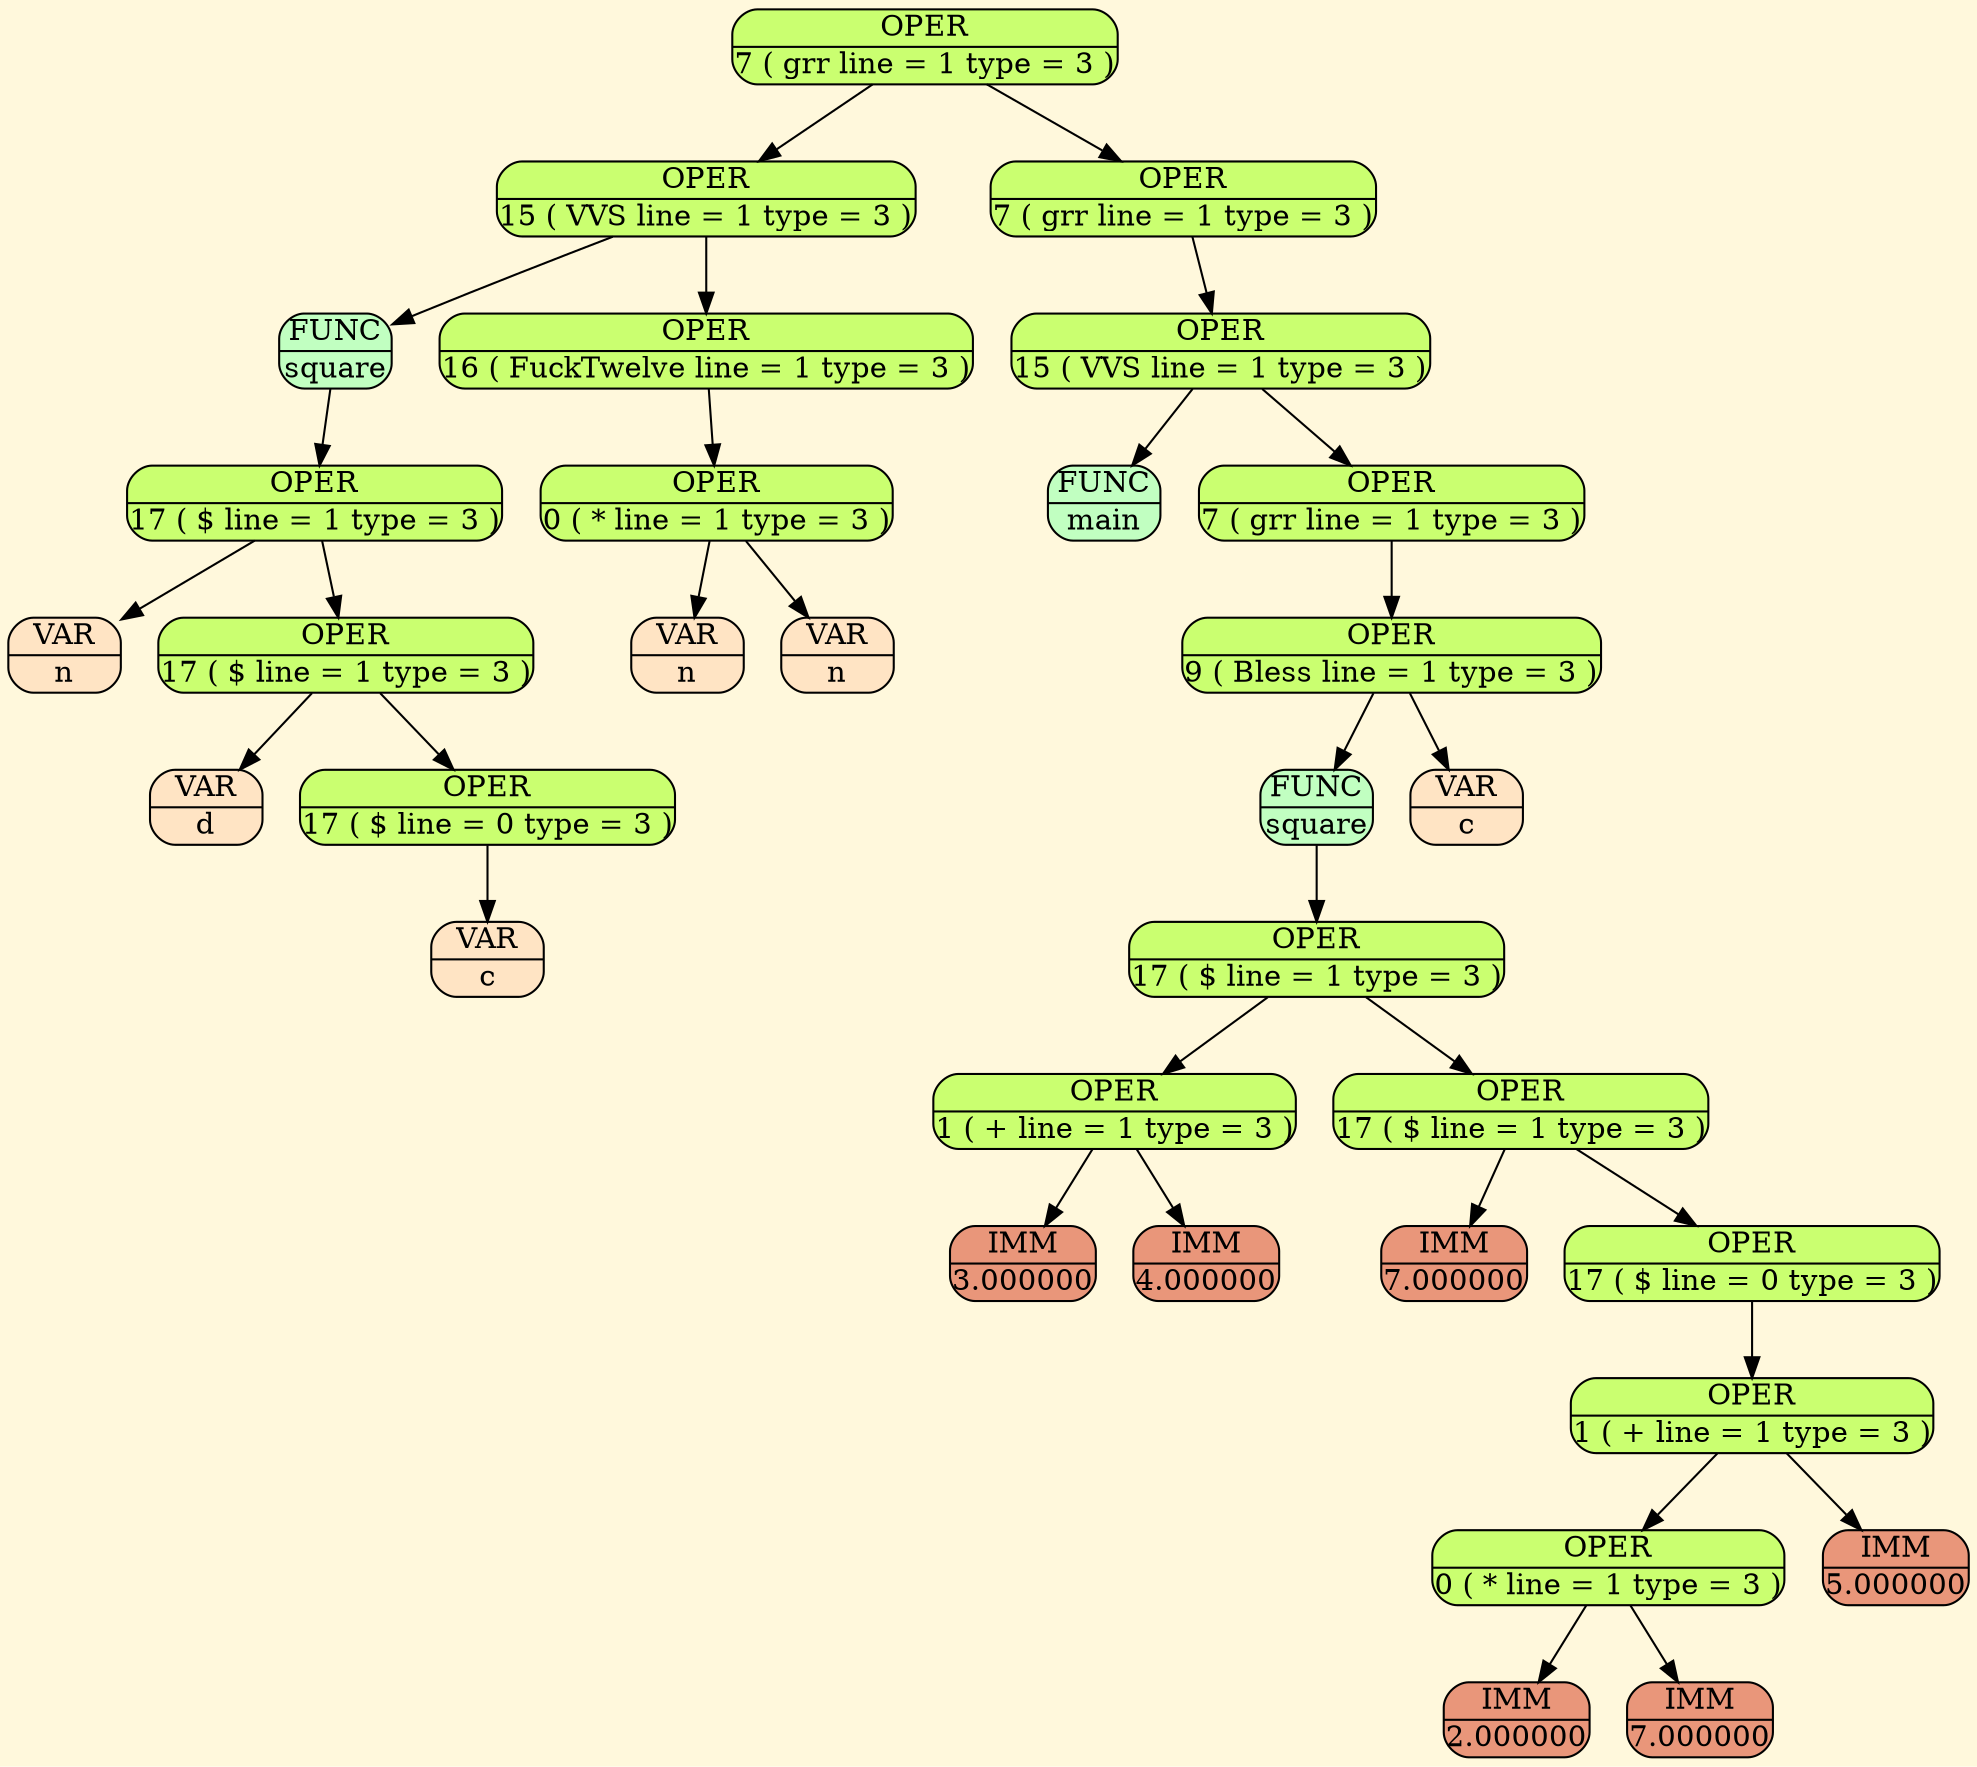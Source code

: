 digraph Tree 
{ bgcolor="cornsilk1";node[margin = "0.01"];
"node_0000021066D34530" [shape=Mrecord, style=filled, fillcolor=darkolivegreen1, label = "{ OPER | 7 ( grr line = 1 type = 3 ) }"];
"node_0000021066D35250" [shape=Mrecord, style=filled, fillcolor=darkolivegreen1, label = "{ OPER | 15 ( VVS line = 1 type = 3 ) }"];
"node_0000021066D33DC0" [shape=Mrecord, style=filled, fillcolor=darkseagreen1, label = "{ FUNC | square }"];
"node_0000021066D33B20" [shape=Mrecord, style=filled, fillcolor=darkolivegreen1, label = "{ OPER | 17 ( $ line = 1 type = 3 ) }"];
"node_0000021066D344C0" [shape=Mrecord, style=filled, fillcolor=bisque, label = "{ VAR | n }"];
"node_0000021066D351E0" [shape=Mrecord, style=filled, fillcolor=darkolivegreen1, label = "{ OPER | 17 ( $ line = 1 type = 3 ) }"];
"node_0000021066D34BC0" [shape=Mrecord, style=filled, fillcolor=bisque, label = "{ VAR | d }"];
"node_0000021066D34920" [shape=Mrecord, style=filled, fillcolor=darkolivegreen1, label = "{ OPER | 17 ( $ line = 0 type = 3 ) }"];
"node_0000021066D34140" [shape=Mrecord, style=filled, fillcolor=bisque, label = "{ VAR | c }"];
"node_0000021066D34D80" [shape=Mrecord, style=filled, fillcolor=darkolivegreen1, label = "{ OPER | 16 ( FuckTwelve line = 1 type = 3 ) }"];
"node_0000021066D34450" [shape=Mrecord, style=filled, fillcolor=darkolivegreen1, label = "{ OPER | 0 ( * line = 1 type = 3 ) }"];
"node_0000021066D34B50" [shape=Mrecord, style=filled, fillcolor=bisque, label = "{ VAR | n }"];
"node_0000021066D33B90" [shape=Mrecord, style=filled, fillcolor=bisque, label = "{ VAR | n }"];
"node_0000021066D354F0" [shape=Mrecord, style=filled, fillcolor=darkolivegreen1, label = "{ OPER | 7 ( grr line = 1 type = 3 ) }"];
"node_0000021066D34DF0" [shape=Mrecord, style=filled, fillcolor=darkolivegreen1, label = "{ OPER | 15 ( VVS line = 1 type = 3 ) }"];
"node_0000021066D35480" [shape=Mrecord, style=filled, fillcolor=darkseagreen1, label = "{ FUNC | main }"];
"node_0000021066D34FB0" [shape=Mrecord, style=filled, fillcolor=darkolivegreen1, label = "{ OPER | 7 ( grr line = 1 type = 3 ) }"];
"node_0000021066D33F80" [shape=Mrecord, style=filled, fillcolor=darkolivegreen1, label = "{ OPER | 9 ( Bless line = 1 type = 3 ) }"];
"node_0000021066D345A0" [shape=Mrecord, style=filled, fillcolor=darkseagreen1, label = "{ FUNC | square }"];
"node_0000021066D35410" [shape=Mrecord, style=filled, fillcolor=darkolivegreen1, label = "{ OPER | 17 ( $ line = 1 type = 3 ) }"];
"node_0000021066D353A0" [shape=Mrecord, style=filled, fillcolor=darkolivegreen1, label = "{ OPER | 1 ( + line = 1 type = 3 ) }"];
"node_0000021066D34C30" [shape=Mrecord, style=filled, fillcolor=darksalmon, label = "{ IMM | 3.000000 }"];
"node_0000021066D34E60" [shape=Mrecord, style=filled, fillcolor=darksalmon, label = "{ IMM | 4.000000 }"];
"node_0000021066D33FF0" [shape=Mrecord, style=filled, fillcolor=darkolivegreen1, label = "{ OPER | 17 ( $ line = 1 type = 3 ) }"];
"node_0000021066D35560" [shape=Mrecord, style=filled, fillcolor=darksalmon, label = "{ IMM | 7.000000 }"];
"node_0000021066D34220" [shape=Mrecord, style=filled, fillcolor=darkolivegreen1, label = "{ OPER | 17 ( $ line = 0 type = 3 ) }"];
"node_0000021066D35090" [shape=Mrecord, style=filled, fillcolor=darkolivegreen1, label = "{ OPER | 1 ( + line = 1 type = 3 ) }"];
"node_0000021066D34610" [shape=Mrecord, style=filled, fillcolor=darkolivegreen1, label = "{ OPER | 0 ( * line = 1 type = 3 ) }"];
"node_0000021066D339D0" [shape=Mrecord, style=filled, fillcolor=darksalmon, label = "{ IMM | 2.000000 }"];
"node_0000021066D34ED0" [shape=Mrecord, style=filled, fillcolor=darksalmon, label = "{ IMM | 7.000000 }"];
"node_0000021066D34680" [shape=Mrecord, style=filled, fillcolor=darksalmon, label = "{ IMM | 5.000000 }"];
"node_0000021066D33C00" [shape=Mrecord, style=filled, fillcolor=bisque, label = "{ VAR | c }"];
node_0000021066D34530->node_0000021066D35250
node_0000021066D34530->node_0000021066D354F0
node_0000021066D35250->node_0000021066D33DC0
node_0000021066D35250->node_0000021066D34D80
node_0000021066D33DC0->node_0000021066D33B20
node_0000021066D33B20->node_0000021066D344C0
node_0000021066D33B20->node_0000021066D351E0
node_0000021066D351E0->node_0000021066D34BC0
node_0000021066D351E0->node_0000021066D34920
node_0000021066D34920->node_0000021066D34140
node_0000021066D34D80->node_0000021066D34450
node_0000021066D34450->node_0000021066D34B50
node_0000021066D34450->node_0000021066D33B90
node_0000021066D354F0->node_0000021066D34DF0
node_0000021066D34DF0->node_0000021066D35480
node_0000021066D34DF0->node_0000021066D34FB0
node_0000021066D34FB0->node_0000021066D33F80
node_0000021066D33F80->node_0000021066D345A0
node_0000021066D33F80->node_0000021066D33C00
node_0000021066D345A0->node_0000021066D35410
node_0000021066D35410->node_0000021066D353A0
node_0000021066D35410->node_0000021066D33FF0
node_0000021066D353A0->node_0000021066D34C30
node_0000021066D353A0->node_0000021066D34E60
node_0000021066D33FF0->node_0000021066D35560
node_0000021066D33FF0->node_0000021066D34220
node_0000021066D34220->node_0000021066D35090
node_0000021066D35090->node_0000021066D34610
node_0000021066D35090->node_0000021066D34680
node_0000021066D34610->node_0000021066D339D0
node_0000021066D34610->node_0000021066D34ED0
}